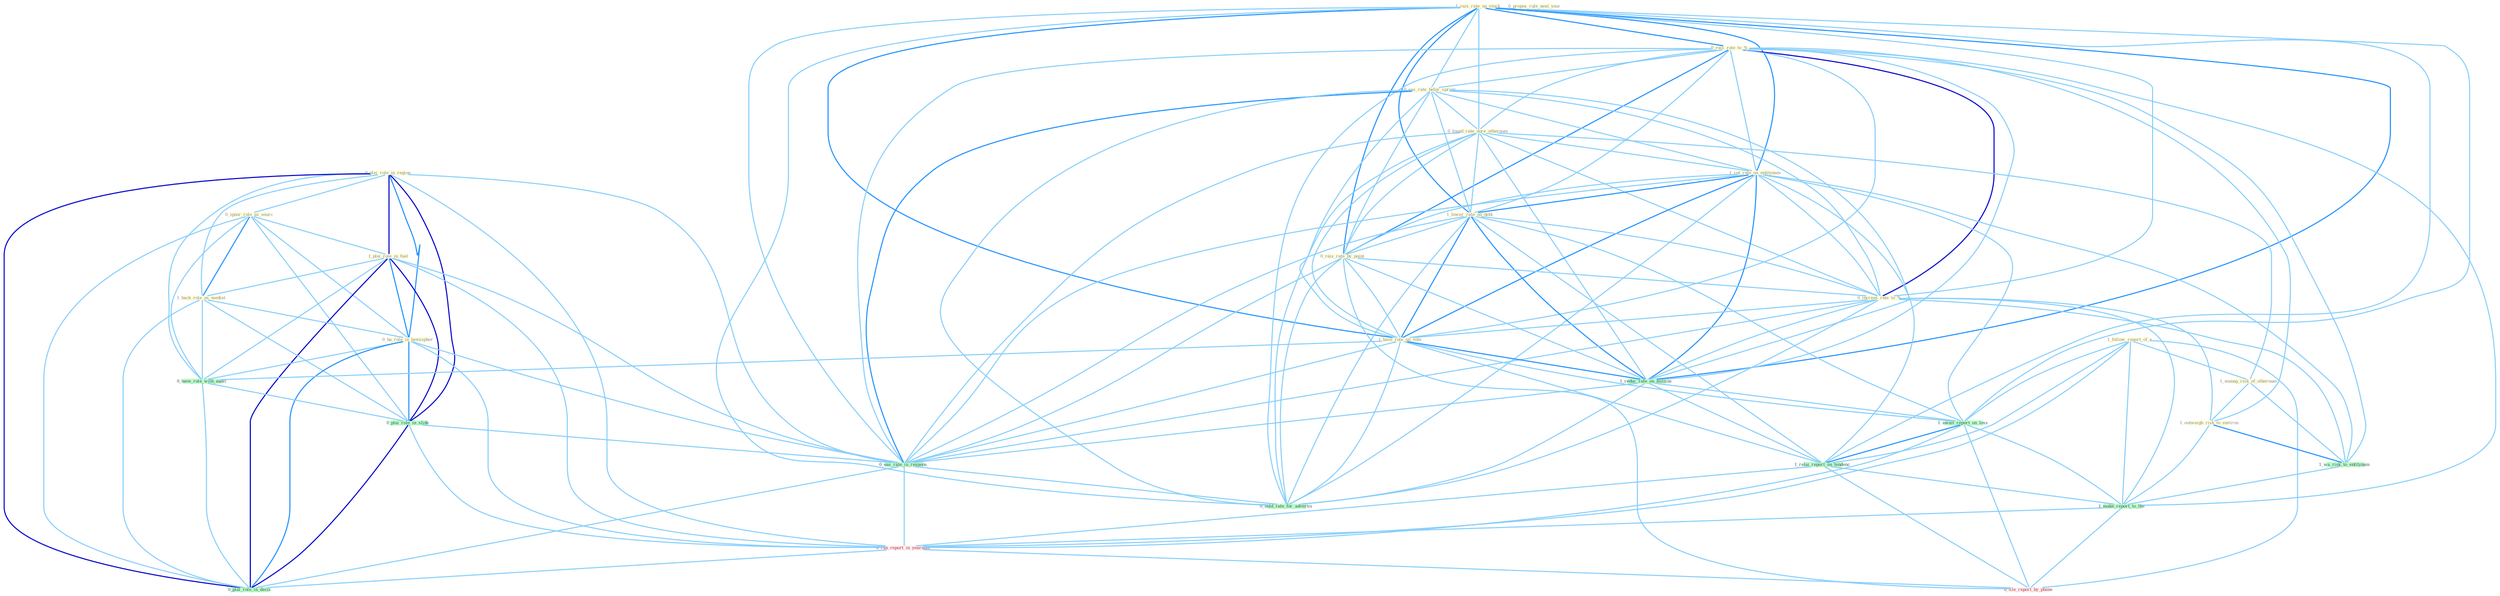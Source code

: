 Graph G{ 
    node
    [shape=polygon,style=filled,width=.5,height=.06,color="#BDFCC9",fixedsize=true,fontsize=4,
    fontcolor="#2f4f4f"];
    {node
    [color="#ffffe0", fontcolor="#8b7d6b"] "1_follow_report_of_a " "1_rais_rate_on_stock " "0_rais_rate_to_% " "0_eas_rate_befor_spring " "0_found_rate_dure_othernum " "0_plai_role_in_region " "0_propos_rule_next_year " "1_cut_rate_on_entitynam " "1_lower_rate_on_debt " "0_rais_rate_by_point " "0_ignor_role_as_sourc " "1_plai_role_in_fuel " "1_back_role_as_mediat " "1_manag_risk_of_othernum " "0_ha_role_in_hemispher " "0_increas_rate_to_% " "1_have_rate_on_vote " "1_outweigh_risk_to_environ "}
{node [color="#fff0f5", fontcolor="#b22222"] "0_ran_report_in_yearnum " "0_file_report_by_phone "}
edge [color="#B0E2FF"];

	"1_follow_report_of_a " -- "1_manag_risk_of_othernum " [w="1", color="#87cefa" ];
	"1_follow_report_of_a " -- "1_await_report_on_loss " [w="1", color="#87cefa" ];
	"1_follow_report_of_a " -- "1_relai_report_on_tendenc " [w="1", color="#87cefa" ];
	"1_follow_report_of_a " -- "1_make_report_to_the " [w="1", color="#87cefa" ];
	"1_follow_report_of_a " -- "0_ran_report_in_yearnum " [w="1", color="#87cefa" ];
	"1_follow_report_of_a " -- "0_file_report_by_phone " [w="1", color="#87cefa" ];
	"1_rais_rate_on_stock " -- "0_rais_rate_to_% " [w="2", color="#1e90ff" , len=0.8];
	"1_rais_rate_on_stock " -- "0_eas_rate_befor_spring " [w="1", color="#87cefa" ];
	"1_rais_rate_on_stock " -- "0_found_rate_dure_othernum " [w="1", color="#87cefa" ];
	"1_rais_rate_on_stock " -- "1_cut_rate_on_entitynam " [w="2", color="#1e90ff" , len=0.8];
	"1_rais_rate_on_stock " -- "1_lower_rate_on_debt " [w="2", color="#1e90ff" , len=0.8];
	"1_rais_rate_on_stock " -- "0_rais_rate_by_point " [w="2", color="#1e90ff" , len=0.8];
	"1_rais_rate_on_stock " -- "0_increas_rate_to_% " [w="1", color="#87cefa" ];
	"1_rais_rate_on_stock " -- "1_have_rate_on_vote " [w="2", color="#1e90ff" , len=0.8];
	"1_rais_rate_on_stock " -- "1_reduc_rate_on_million " [w="2", color="#1e90ff" , len=0.8];
	"1_rais_rate_on_stock " -- "1_await_report_on_loss " [w="1", color="#87cefa" ];
	"1_rais_rate_on_stock " -- "1_relai_report_on_tendenc " [w="1", color="#87cefa" ];
	"1_rais_rate_on_stock " -- "0_eas_rate_in_respons " [w="1", color="#87cefa" ];
	"1_rais_rate_on_stock " -- "0_hold_rate_for_advertis " [w="1", color="#87cefa" ];
	"0_rais_rate_to_% " -- "0_eas_rate_befor_spring " [w="1", color="#87cefa" ];
	"0_rais_rate_to_% " -- "0_found_rate_dure_othernum " [w="1", color="#87cefa" ];
	"0_rais_rate_to_% " -- "1_cut_rate_on_entitynam " [w="1", color="#87cefa" ];
	"0_rais_rate_to_% " -- "1_lower_rate_on_debt " [w="1", color="#87cefa" ];
	"0_rais_rate_to_% " -- "0_rais_rate_by_point " [w="2", color="#1e90ff" , len=0.8];
	"0_rais_rate_to_% " -- "0_increas_rate_to_% " [w="3", color="#0000cd" , len=0.6];
	"0_rais_rate_to_% " -- "1_have_rate_on_vote " [w="1", color="#87cefa" ];
	"0_rais_rate_to_% " -- "1_outweigh_risk_to_environ " [w="1", color="#87cefa" ];
	"0_rais_rate_to_% " -- "1_wa_risk_to_entitynam " [w="1", color="#87cefa" ];
	"0_rais_rate_to_% " -- "1_reduc_rate_on_million " [w="1", color="#87cefa" ];
	"0_rais_rate_to_% " -- "1_make_report_to_the " [w="1", color="#87cefa" ];
	"0_rais_rate_to_% " -- "0_eas_rate_in_respons " [w="1", color="#87cefa" ];
	"0_rais_rate_to_% " -- "0_hold_rate_for_advertis " [w="1", color="#87cefa" ];
	"0_eas_rate_befor_spring " -- "0_found_rate_dure_othernum " [w="1", color="#87cefa" ];
	"0_eas_rate_befor_spring " -- "1_cut_rate_on_entitynam " [w="1", color="#87cefa" ];
	"0_eas_rate_befor_spring " -- "1_lower_rate_on_debt " [w="1", color="#87cefa" ];
	"0_eas_rate_befor_spring " -- "0_rais_rate_by_point " [w="1", color="#87cefa" ];
	"0_eas_rate_befor_spring " -- "0_increas_rate_to_% " [w="1", color="#87cefa" ];
	"0_eas_rate_befor_spring " -- "1_have_rate_on_vote " [w="1", color="#87cefa" ];
	"0_eas_rate_befor_spring " -- "1_reduc_rate_on_million " [w="1", color="#87cefa" ];
	"0_eas_rate_befor_spring " -- "0_eas_rate_in_respons " [w="2", color="#1e90ff" , len=0.8];
	"0_eas_rate_befor_spring " -- "0_hold_rate_for_advertis " [w="1", color="#87cefa" ];
	"0_found_rate_dure_othernum " -- "1_cut_rate_on_entitynam " [w="1", color="#87cefa" ];
	"0_found_rate_dure_othernum " -- "1_lower_rate_on_debt " [w="1", color="#87cefa" ];
	"0_found_rate_dure_othernum " -- "0_rais_rate_by_point " [w="1", color="#87cefa" ];
	"0_found_rate_dure_othernum " -- "1_manag_risk_of_othernum " [w="1", color="#87cefa" ];
	"0_found_rate_dure_othernum " -- "0_increas_rate_to_% " [w="1", color="#87cefa" ];
	"0_found_rate_dure_othernum " -- "1_have_rate_on_vote " [w="1", color="#87cefa" ];
	"0_found_rate_dure_othernum " -- "1_reduc_rate_on_million " [w="1", color="#87cefa" ];
	"0_found_rate_dure_othernum " -- "0_eas_rate_in_respons " [w="1", color="#87cefa" ];
	"0_found_rate_dure_othernum " -- "0_hold_rate_for_advertis " [w="1", color="#87cefa" ];
	"0_plai_role_in_region " -- "0_ignor_role_as_sourc " [w="1", color="#87cefa" ];
	"0_plai_role_in_region " -- "1_plai_role_in_fuel " [w="3", color="#0000cd" , len=0.6];
	"0_plai_role_in_region " -- "1_back_role_as_mediat " [w="1", color="#87cefa" ];
	"0_plai_role_in_region " -- "0_ha_role_in_hemispher " [w="2", color="#1e90ff" , len=0.8];
	"0_plai_role_in_region " -- "0_have_role_with_audit " [w="1", color="#87cefa" ];
	"0_plai_role_in_region " -- "0_plai_role_in_slide " [w="3", color="#0000cd" , len=0.6];
	"0_plai_role_in_region " -- "0_eas_rate_in_respons " [w="1", color="#87cefa" ];
	"0_plai_role_in_region " -- "0_ran_report_in_yearnum " [w="1", color="#87cefa" ];
	"0_plai_role_in_region " -- "0_plai_role_in_decis " [w="3", color="#0000cd" , len=0.6];
	"1_cut_rate_on_entitynam " -- "1_lower_rate_on_debt " [w="2", color="#1e90ff" , len=0.8];
	"1_cut_rate_on_entitynam " -- "0_rais_rate_by_point " [w="1", color="#87cefa" ];
	"1_cut_rate_on_entitynam " -- "0_increas_rate_to_% " [w="1", color="#87cefa" ];
	"1_cut_rate_on_entitynam " -- "1_have_rate_on_vote " [w="2", color="#1e90ff" , len=0.8];
	"1_cut_rate_on_entitynam " -- "1_wa_risk_to_entitynam " [w="1", color="#87cefa" ];
	"1_cut_rate_on_entitynam " -- "1_reduc_rate_on_million " [w="2", color="#1e90ff" , len=0.8];
	"1_cut_rate_on_entitynam " -- "1_await_report_on_loss " [w="1", color="#87cefa" ];
	"1_cut_rate_on_entitynam " -- "1_relai_report_on_tendenc " [w="1", color="#87cefa" ];
	"1_cut_rate_on_entitynam " -- "0_eas_rate_in_respons " [w="1", color="#87cefa" ];
	"1_cut_rate_on_entitynam " -- "0_hold_rate_for_advertis " [w="1", color="#87cefa" ];
	"1_lower_rate_on_debt " -- "0_rais_rate_by_point " [w="1", color="#87cefa" ];
	"1_lower_rate_on_debt " -- "0_increas_rate_to_% " [w="1", color="#87cefa" ];
	"1_lower_rate_on_debt " -- "1_have_rate_on_vote " [w="2", color="#1e90ff" , len=0.8];
	"1_lower_rate_on_debt " -- "1_reduc_rate_on_million " [w="2", color="#1e90ff" , len=0.8];
	"1_lower_rate_on_debt " -- "1_await_report_on_loss " [w="1", color="#87cefa" ];
	"1_lower_rate_on_debt " -- "1_relai_report_on_tendenc " [w="1", color="#87cefa" ];
	"1_lower_rate_on_debt " -- "0_eas_rate_in_respons " [w="1", color="#87cefa" ];
	"1_lower_rate_on_debt " -- "0_hold_rate_for_advertis " [w="1", color="#87cefa" ];
	"0_rais_rate_by_point " -- "0_increas_rate_to_% " [w="1", color="#87cefa" ];
	"0_rais_rate_by_point " -- "1_have_rate_on_vote " [w="1", color="#87cefa" ];
	"0_rais_rate_by_point " -- "1_reduc_rate_on_million " [w="1", color="#87cefa" ];
	"0_rais_rate_by_point " -- "0_eas_rate_in_respons " [w="1", color="#87cefa" ];
	"0_rais_rate_by_point " -- "0_file_report_by_phone " [w="1", color="#87cefa" ];
	"0_rais_rate_by_point " -- "0_hold_rate_for_advertis " [w="1", color="#87cefa" ];
	"0_ignor_role_as_sourc " -- "1_plai_role_in_fuel " [w="1", color="#87cefa" ];
	"0_ignor_role_as_sourc " -- "1_back_role_as_mediat " [w="2", color="#1e90ff" , len=0.8];
	"0_ignor_role_as_sourc " -- "0_ha_role_in_hemispher " [w="1", color="#87cefa" ];
	"0_ignor_role_as_sourc " -- "0_have_role_with_audit " [w="1", color="#87cefa" ];
	"0_ignor_role_as_sourc " -- "0_plai_role_in_slide " [w="1", color="#87cefa" ];
	"0_ignor_role_as_sourc " -- "0_plai_role_in_decis " [w="1", color="#87cefa" ];
	"1_plai_role_in_fuel " -- "1_back_role_as_mediat " [w="1", color="#87cefa" ];
	"1_plai_role_in_fuel " -- "0_ha_role_in_hemispher " [w="2", color="#1e90ff" , len=0.8];
	"1_plai_role_in_fuel " -- "0_have_role_with_audit " [w="1", color="#87cefa" ];
	"1_plai_role_in_fuel " -- "0_plai_role_in_slide " [w="3", color="#0000cd" , len=0.6];
	"1_plai_role_in_fuel " -- "0_eas_rate_in_respons " [w="1", color="#87cefa" ];
	"1_plai_role_in_fuel " -- "0_ran_report_in_yearnum " [w="1", color="#87cefa" ];
	"1_plai_role_in_fuel " -- "0_plai_role_in_decis " [w="3", color="#0000cd" , len=0.6];
	"1_back_role_as_mediat " -- "0_ha_role_in_hemispher " [w="1", color="#87cefa" ];
	"1_back_role_as_mediat " -- "0_have_role_with_audit " [w="1", color="#87cefa" ];
	"1_back_role_as_mediat " -- "0_plai_role_in_slide " [w="1", color="#87cefa" ];
	"1_back_role_as_mediat " -- "0_plai_role_in_decis " [w="1", color="#87cefa" ];
	"1_manag_risk_of_othernum " -- "1_outweigh_risk_to_environ " [w="1", color="#87cefa" ];
	"1_manag_risk_of_othernum " -- "1_wa_risk_to_entitynam " [w="1", color="#87cefa" ];
	"0_ha_role_in_hemispher " -- "0_have_role_with_audit " [w="1", color="#87cefa" ];
	"0_ha_role_in_hemispher " -- "0_plai_role_in_slide " [w="2", color="#1e90ff" , len=0.8];
	"0_ha_role_in_hemispher " -- "0_eas_rate_in_respons " [w="1", color="#87cefa" ];
	"0_ha_role_in_hemispher " -- "0_ran_report_in_yearnum " [w="1", color="#87cefa" ];
	"0_ha_role_in_hemispher " -- "0_plai_role_in_decis " [w="2", color="#1e90ff" , len=0.8];
	"0_increas_rate_to_% " -- "1_have_rate_on_vote " [w="1", color="#87cefa" ];
	"0_increas_rate_to_% " -- "1_outweigh_risk_to_environ " [w="1", color="#87cefa" ];
	"0_increas_rate_to_% " -- "1_wa_risk_to_entitynam " [w="1", color="#87cefa" ];
	"0_increas_rate_to_% " -- "1_reduc_rate_on_million " [w="1", color="#87cefa" ];
	"0_increas_rate_to_% " -- "1_make_report_to_the " [w="1", color="#87cefa" ];
	"0_increas_rate_to_% " -- "0_eas_rate_in_respons " [w="1", color="#87cefa" ];
	"0_increas_rate_to_% " -- "0_hold_rate_for_advertis " [w="1", color="#87cefa" ];
	"1_have_rate_on_vote " -- "0_have_role_with_audit " [w="1", color="#87cefa" ];
	"1_have_rate_on_vote " -- "1_reduc_rate_on_million " [w="2", color="#1e90ff" , len=0.8];
	"1_have_rate_on_vote " -- "1_await_report_on_loss " [w="1", color="#87cefa" ];
	"1_have_rate_on_vote " -- "1_relai_report_on_tendenc " [w="1", color="#87cefa" ];
	"1_have_rate_on_vote " -- "0_eas_rate_in_respons " [w="1", color="#87cefa" ];
	"1_have_rate_on_vote " -- "0_hold_rate_for_advertis " [w="1", color="#87cefa" ];
	"1_outweigh_risk_to_environ " -- "1_wa_risk_to_entitynam " [w="2", color="#1e90ff" , len=0.8];
	"1_outweigh_risk_to_environ " -- "1_make_report_to_the " [w="1", color="#87cefa" ];
	"1_wa_risk_to_entitynam " -- "1_make_report_to_the " [w="1", color="#87cefa" ];
	"0_have_role_with_audit " -- "0_plai_role_in_slide " [w="1", color="#87cefa" ];
	"0_have_role_with_audit " -- "0_plai_role_in_decis " [w="1", color="#87cefa" ];
	"1_reduc_rate_on_million " -- "1_await_report_on_loss " [w="1", color="#87cefa" ];
	"1_reduc_rate_on_million " -- "1_relai_report_on_tendenc " [w="1", color="#87cefa" ];
	"1_reduc_rate_on_million " -- "0_eas_rate_in_respons " [w="1", color="#87cefa" ];
	"1_reduc_rate_on_million " -- "0_hold_rate_for_advertis " [w="1", color="#87cefa" ];
	"1_await_report_on_loss " -- "1_relai_report_on_tendenc " [w="2", color="#1e90ff" , len=0.8];
	"1_await_report_on_loss " -- "1_make_report_to_the " [w="1", color="#87cefa" ];
	"1_await_report_on_loss " -- "0_ran_report_in_yearnum " [w="1", color="#87cefa" ];
	"1_await_report_on_loss " -- "0_file_report_by_phone " [w="1", color="#87cefa" ];
	"1_relai_report_on_tendenc " -- "1_make_report_to_the " [w="1", color="#87cefa" ];
	"1_relai_report_on_tendenc " -- "0_ran_report_in_yearnum " [w="1", color="#87cefa" ];
	"1_relai_report_on_tendenc " -- "0_file_report_by_phone " [w="1", color="#87cefa" ];
	"0_plai_role_in_slide " -- "0_eas_rate_in_respons " [w="1", color="#87cefa" ];
	"0_plai_role_in_slide " -- "0_ran_report_in_yearnum " [w="1", color="#87cefa" ];
	"0_plai_role_in_slide " -- "0_plai_role_in_decis " [w="3", color="#0000cd" , len=0.6];
	"1_make_report_to_the " -- "0_ran_report_in_yearnum " [w="1", color="#87cefa" ];
	"1_make_report_to_the " -- "0_file_report_by_phone " [w="1", color="#87cefa" ];
	"0_eas_rate_in_respons " -- "0_ran_report_in_yearnum " [w="1", color="#87cefa" ];
	"0_eas_rate_in_respons " -- "0_plai_role_in_decis " [w="1", color="#87cefa" ];
	"0_eas_rate_in_respons " -- "0_hold_rate_for_advertis " [w="1", color="#87cefa" ];
	"0_ran_report_in_yearnum " -- "0_file_report_by_phone " [w="1", color="#87cefa" ];
	"0_ran_report_in_yearnum " -- "0_plai_role_in_decis " [w="1", color="#87cefa" ];
}